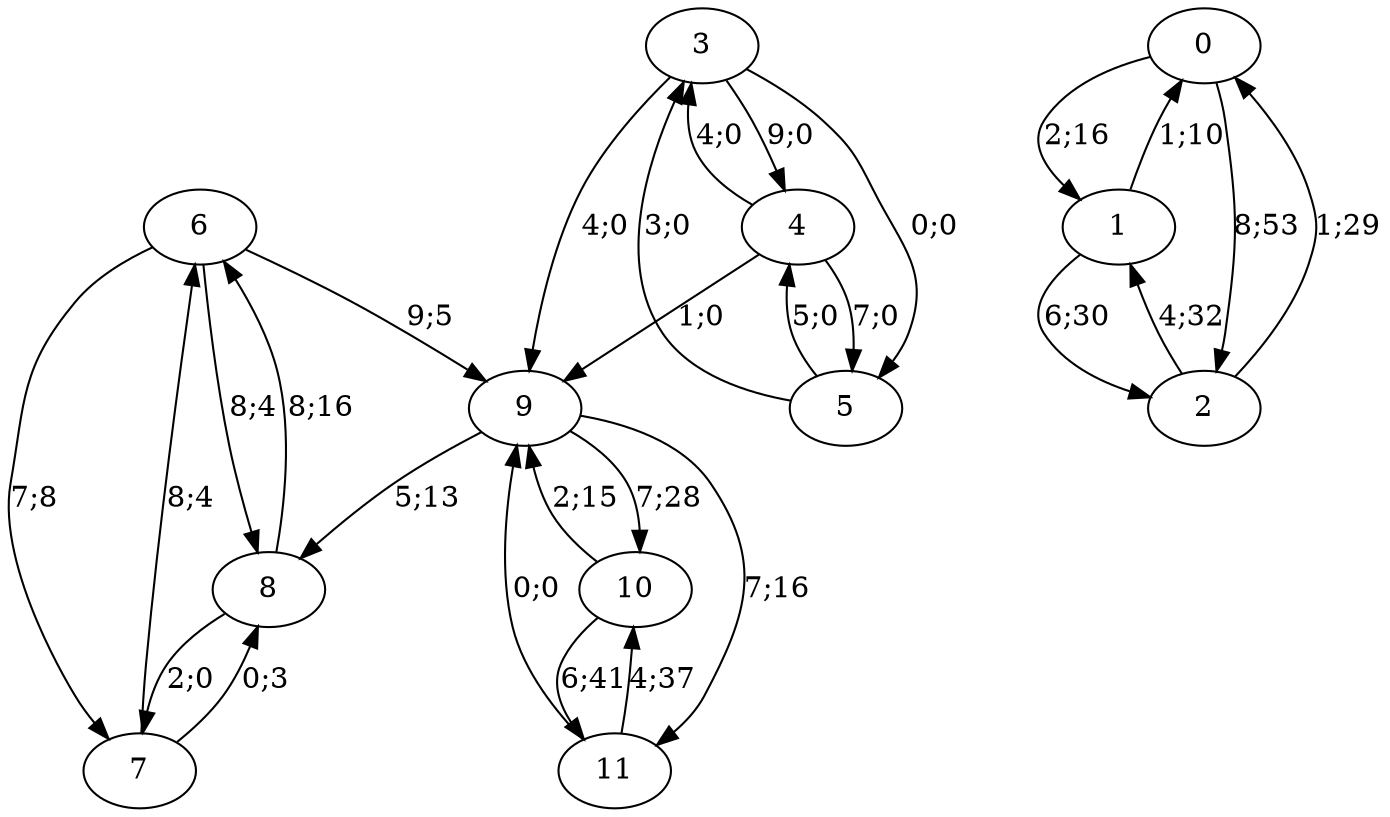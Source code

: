 digraph graph484 {














6 -> 9 [color=black,label="9;5"]
6 -> 7 [color=black,label="7;8"]
6 -> 8 [color=black,label="8;4"]


7 -> 6 [color=black,label="8;4"]
7 -> 8 [color=black,label="0;3"]


8 -> 6 [color=black,label="8;16"]
8 -> 7 [color=black,label="2;0"]














3 -> 9 [color=black,label="4;0"]
3 -> 4 [color=black,label="9;0"]
3 -> 5 [color=black,label="0;0"]


4 -> 9 [color=black,label="1;0"]
4 -> 3 [color=black,label="4;0"]
4 -> 5 [color=black,label="7;0"]


5 -> 3 [color=black,label="3;0"]
5 -> 4 [color=black,label="5;0"]














0 -> 1 [color=black,label="2;16"]
0 -> 2 [color=black,label="8;53"]


1 -> 0 [color=black,label="1;10"]
1 -> 2 [color=black,label="6;30"]


2 -> 0 [color=black,label="1;29"]
2 -> 1 [color=black,label="4;32"]






































9 -> 8 [color=black,label="5;13"]
9 -> 10 [color=black,label="7;28"]
9 -> 11 [color=black,label="7;16"]


10 -> 9 [color=black,label="2;15"]
10 -> 11 [color=black,label="6;41"]


11 -> 9 [color=black,label="0;0"]
11 -> 10 [color=black,label="4;37"]

}